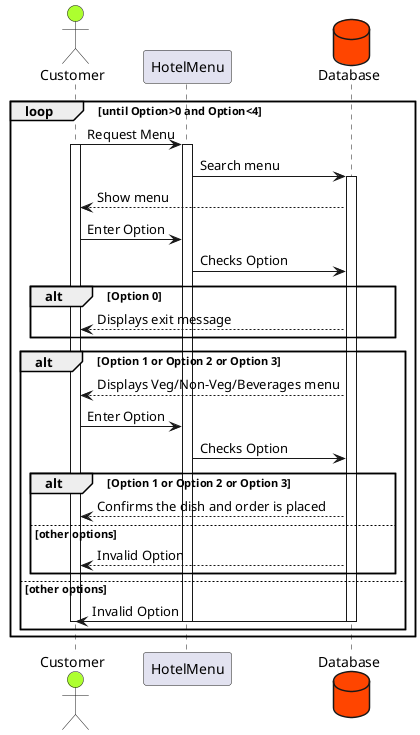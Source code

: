 @startuml Assignment-1
actor Customer #GreenYellow
loop until Option>0 and Option<4

    Customer -> HotelMenu : Request Menu
    activate Customer
    activate HotelMenu
    database Database #OrangeRed
    HotelMenu -> Database : Search menu 
    activate Database
    Database --> Customer : Show menu
    Customer -> HotelMenu : Enter Option
    HotelMenu -> Database : Checks Option
    alt Option 0
        Database --> Customer : Displays exit message
    end
    alt Option 1 or Option 2 or Option 3
        Database --> Customer : Displays Veg/Non-Veg/Beverages menu
        Customer -> HotelMenu : Enter Option 
        HotelMenu -> Database : Checks Option
        alt Option 1 or Option 2 or Option 3
            Database --> Customer : Confirms the dish and order is placed
        else other options
            Database --> Customer : Invalid Option
        end
    else other options
        Database -> Customer : Invalid Option 
        deactivate Customer
        deactivate HotelMenu
        deactivate Database
    end
end loop 
@enduml